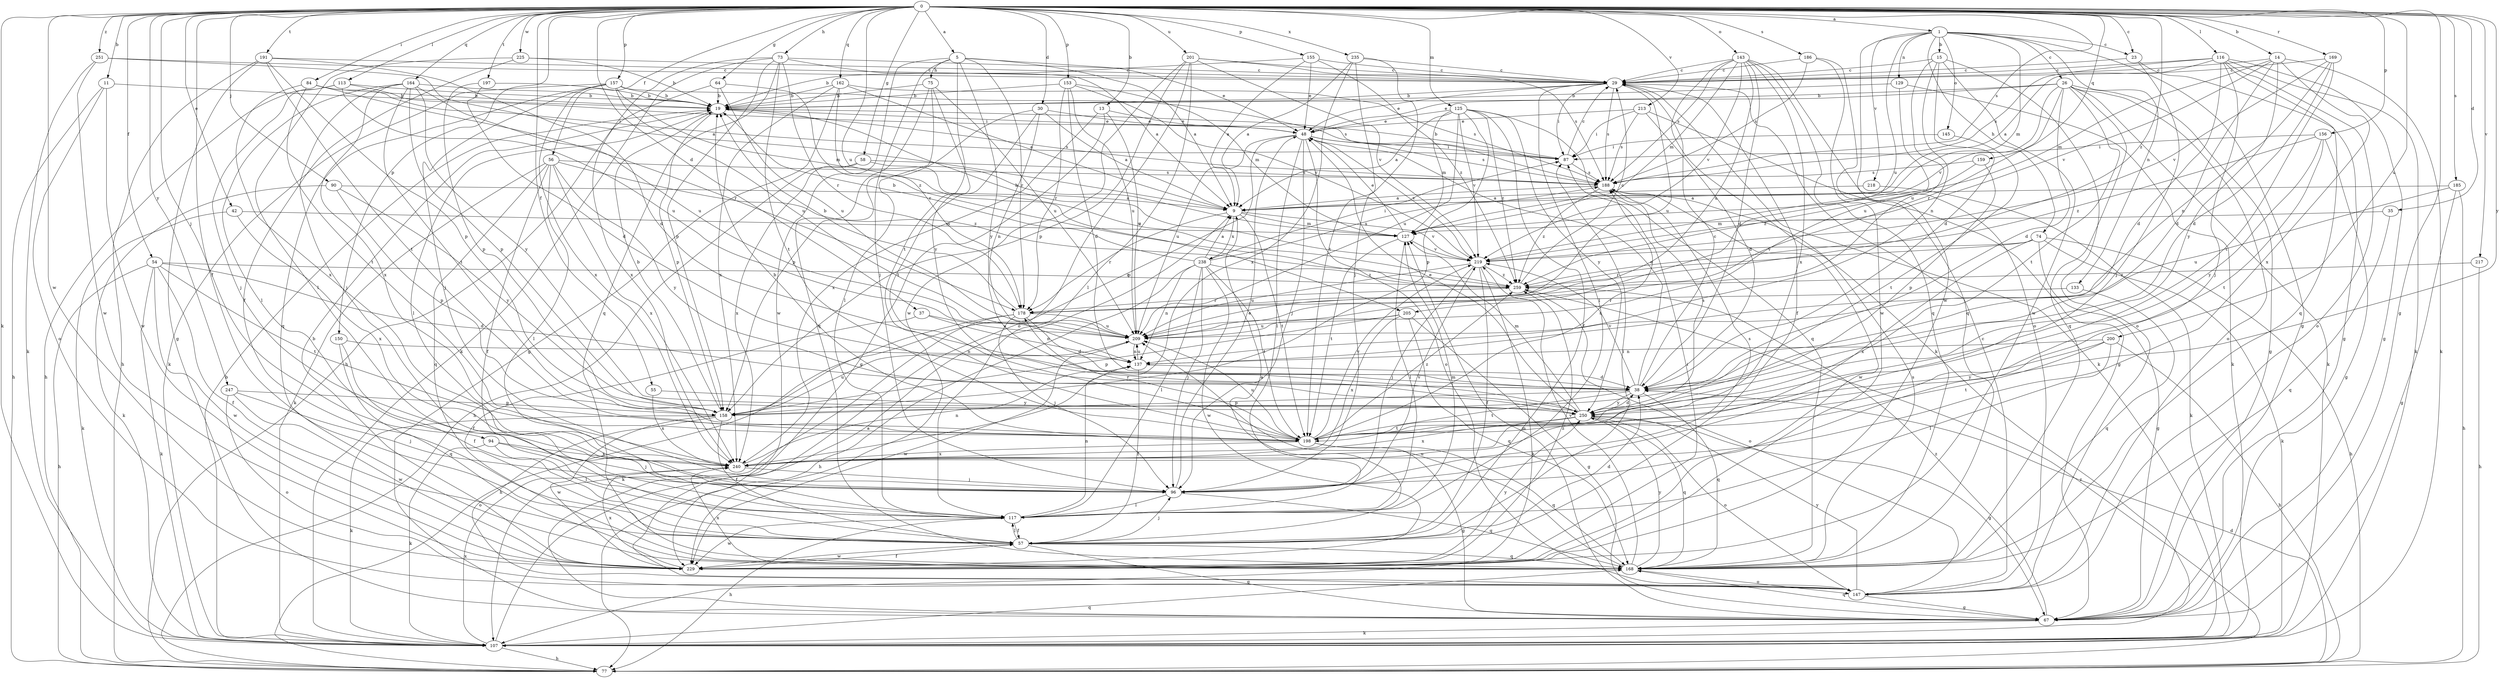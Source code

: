 strict digraph  {
0;
1;
5;
9;
11;
13;
14;
15;
19;
23;
26;
29;
30;
35;
37;
38;
42;
48;
54;
55;
56;
57;
58;
64;
67;
73;
74;
75;
77;
84;
87;
90;
94;
96;
107;
113;
116;
117;
125;
127;
129;
133;
137;
143;
145;
147;
150;
153;
155;
156;
157;
158;
159;
162;
164;
168;
169;
178;
185;
186;
188;
191;
197;
198;
200;
201;
205;
209;
213;
217;
218;
219;
225;
229;
235;
238;
240;
247;
250;
251;
259;
0 -> 1  [label=a];
0 -> 5  [label=a];
0 -> 11  [label=b];
0 -> 13  [label=b];
0 -> 14  [label=b];
0 -> 23  [label=c];
0 -> 30  [label=d];
0 -> 35  [label=d];
0 -> 37  [label=d];
0 -> 42  [label=e];
0 -> 54  [label=f];
0 -> 55  [label=f];
0 -> 56  [label=f];
0 -> 57  [label=f];
0 -> 58  [label=g];
0 -> 64  [label=g];
0 -> 67  [label=g];
0 -> 73  [label=h];
0 -> 84  [label=i];
0 -> 90  [label=j];
0 -> 94  [label=j];
0 -> 107  [label=k];
0 -> 113  [label=l];
0 -> 116  [label=l];
0 -> 125  [label=m];
0 -> 143  [label=o];
0 -> 150  [label=p];
0 -> 153  [label=p];
0 -> 155  [label=p];
0 -> 156  [label=p];
0 -> 157  [label=p];
0 -> 159  [label=q];
0 -> 162  [label=q];
0 -> 164  [label=q];
0 -> 169  [label=r];
0 -> 185  [label=s];
0 -> 186  [label=s];
0 -> 188  [label=s];
0 -> 191  [label=t];
0 -> 197  [label=t];
0 -> 200  [label=u];
0 -> 201  [label=u];
0 -> 205  [label=u];
0 -> 213  [label=v];
0 -> 217  [label=v];
0 -> 225  [label=w];
0 -> 229  [label=w];
0 -> 235  [label=x];
0 -> 247  [label=y];
0 -> 250  [label=y];
0 -> 251  [label=z];
0 -> 259  [label=z];
1 -> 15  [label=b];
1 -> 23  [label=c];
1 -> 26  [label=c];
1 -> 67  [label=g];
1 -> 74  [label=h];
1 -> 127  [label=m];
1 -> 129  [label=n];
1 -> 133  [label=n];
1 -> 145  [label=o];
1 -> 205  [label=u];
1 -> 218  [label=v];
1 -> 229  [label=w];
5 -> 9  [label=a];
5 -> 48  [label=e];
5 -> 75  [label=h];
5 -> 96  [label=j];
5 -> 178  [label=r];
5 -> 198  [label=t];
5 -> 229  [label=w];
5 -> 250  [label=y];
9 -> 127  [label=m];
9 -> 178  [label=r];
9 -> 198  [label=t];
9 -> 219  [label=v];
9 -> 238  [label=x];
11 -> 19  [label=b];
11 -> 77  [label=h];
11 -> 147  [label=o];
11 -> 229  [label=w];
13 -> 48  [label=e];
13 -> 67  [label=g];
13 -> 209  [label=u];
13 -> 240  [label=x];
14 -> 29  [label=c];
14 -> 38  [label=d];
14 -> 107  [label=k];
14 -> 127  [label=m];
14 -> 219  [label=v];
14 -> 240  [label=x];
14 -> 250  [label=y];
15 -> 29  [label=c];
15 -> 38  [label=d];
15 -> 137  [label=n];
15 -> 147  [label=o];
15 -> 209  [label=u];
15 -> 229  [label=w];
19 -> 48  [label=e];
19 -> 117  [label=l];
19 -> 158  [label=p];
19 -> 188  [label=s];
23 -> 29  [label=c];
23 -> 67  [label=g];
23 -> 96  [label=j];
26 -> 19  [label=b];
26 -> 38  [label=d];
26 -> 48  [label=e];
26 -> 67  [label=g];
26 -> 107  [label=k];
26 -> 147  [label=o];
26 -> 168  [label=q];
26 -> 178  [label=r];
26 -> 198  [label=t];
26 -> 219  [label=v];
29 -> 19  [label=b];
29 -> 48  [label=e];
29 -> 57  [label=f];
29 -> 87  [label=i];
29 -> 107  [label=k];
29 -> 117  [label=l];
29 -> 188  [label=s];
29 -> 209  [label=u];
30 -> 9  [label=a];
30 -> 48  [label=e];
30 -> 137  [label=n];
30 -> 158  [label=p];
30 -> 198  [label=t];
35 -> 127  [label=m];
35 -> 168  [label=q];
37 -> 57  [label=f];
37 -> 137  [label=n];
37 -> 209  [label=u];
38 -> 29  [label=c];
38 -> 48  [label=e];
38 -> 158  [label=p];
38 -> 168  [label=q];
38 -> 198  [label=t];
38 -> 219  [label=v];
38 -> 250  [label=y];
42 -> 107  [label=k];
42 -> 127  [label=m];
42 -> 240  [label=x];
48 -> 87  [label=i];
48 -> 96  [label=j];
48 -> 117  [label=l];
48 -> 147  [label=o];
48 -> 158  [label=p];
48 -> 188  [label=s];
48 -> 209  [label=u];
48 -> 219  [label=v];
54 -> 38  [label=d];
54 -> 57  [label=f];
54 -> 77  [label=h];
54 -> 107  [label=k];
54 -> 198  [label=t];
54 -> 229  [label=w];
54 -> 259  [label=z];
55 -> 240  [label=x];
55 -> 250  [label=y];
56 -> 57  [label=f];
56 -> 107  [label=k];
56 -> 117  [label=l];
56 -> 168  [label=q];
56 -> 188  [label=s];
56 -> 240  [label=x];
56 -> 250  [label=y];
56 -> 259  [label=z];
57 -> 9  [label=a];
57 -> 38  [label=d];
57 -> 67  [label=g];
57 -> 87  [label=i];
57 -> 96  [label=j];
57 -> 117  [label=l];
57 -> 168  [label=q];
57 -> 229  [label=w];
58 -> 77  [label=h];
58 -> 188  [label=s];
58 -> 240  [label=x];
58 -> 259  [label=z];
64 -> 19  [label=b];
64 -> 209  [label=u];
64 -> 240  [label=x];
64 -> 259  [label=z];
67 -> 107  [label=k];
67 -> 127  [label=m];
67 -> 168  [label=q];
67 -> 259  [label=z];
73 -> 9  [label=a];
73 -> 29  [label=c];
73 -> 77  [label=h];
73 -> 107  [label=k];
73 -> 158  [label=p];
73 -> 168  [label=q];
73 -> 178  [label=r];
73 -> 198  [label=t];
74 -> 67  [label=g];
74 -> 77  [label=h];
74 -> 107  [label=k];
74 -> 178  [label=r];
74 -> 219  [label=v];
74 -> 240  [label=x];
75 -> 19  [label=b];
75 -> 117  [label=l];
75 -> 168  [label=q];
75 -> 209  [label=u];
75 -> 250  [label=y];
77 -> 38  [label=d];
77 -> 259  [label=z];
84 -> 19  [label=b];
84 -> 87  [label=i];
84 -> 178  [label=r];
84 -> 198  [label=t];
84 -> 240  [label=x];
87 -> 19  [label=b];
87 -> 29  [label=c];
87 -> 188  [label=s];
90 -> 9  [label=a];
90 -> 107  [label=k];
90 -> 158  [label=p];
90 -> 250  [label=y];
94 -> 96  [label=j];
94 -> 107  [label=k];
94 -> 117  [label=l];
94 -> 240  [label=x];
96 -> 48  [label=e];
96 -> 117  [label=l];
96 -> 168  [label=q];
96 -> 188  [label=s];
96 -> 219  [label=v];
107 -> 9  [label=a];
107 -> 19  [label=b];
107 -> 77  [label=h];
107 -> 168  [label=q];
107 -> 240  [label=x];
113 -> 19  [label=b];
113 -> 77  [label=h];
113 -> 87  [label=i];
113 -> 96  [label=j];
113 -> 209  [label=u];
116 -> 9  [label=a];
116 -> 29  [label=c];
116 -> 38  [label=d];
116 -> 67  [label=g];
116 -> 96  [label=j];
116 -> 107  [label=k];
116 -> 147  [label=o];
116 -> 168  [label=q];
116 -> 188  [label=s];
117 -> 57  [label=f];
117 -> 77  [label=h];
117 -> 127  [label=m];
117 -> 137  [label=n];
117 -> 229  [label=w];
125 -> 9  [label=a];
125 -> 48  [label=e];
125 -> 57  [label=f];
125 -> 127  [label=m];
125 -> 158  [label=p];
125 -> 168  [label=q];
125 -> 209  [label=u];
125 -> 219  [label=v];
125 -> 250  [label=y];
125 -> 259  [label=z];
127 -> 48  [label=e];
127 -> 117  [label=l];
127 -> 198  [label=t];
127 -> 219  [label=v];
129 -> 19  [label=b];
129 -> 107  [label=k];
129 -> 209  [label=u];
133 -> 168  [label=q];
133 -> 178  [label=r];
137 -> 38  [label=d];
137 -> 57  [label=f];
137 -> 209  [label=u];
143 -> 29  [label=c];
143 -> 38  [label=d];
143 -> 107  [label=k];
143 -> 127  [label=m];
143 -> 147  [label=o];
143 -> 168  [label=q];
143 -> 188  [label=s];
143 -> 209  [label=u];
143 -> 219  [label=v];
143 -> 240  [label=x];
145 -> 87  [label=i];
145 -> 198  [label=t];
147 -> 29  [label=c];
147 -> 67  [label=g];
147 -> 250  [label=y];
150 -> 57  [label=f];
150 -> 137  [label=n];
150 -> 168  [label=q];
153 -> 19  [label=b];
153 -> 38  [label=d];
153 -> 127  [label=m];
153 -> 178  [label=r];
153 -> 209  [label=u];
153 -> 219  [label=v];
155 -> 9  [label=a];
155 -> 19  [label=b];
155 -> 29  [label=c];
155 -> 48  [label=e];
155 -> 259  [label=z];
156 -> 67  [label=g];
156 -> 87  [label=i];
156 -> 198  [label=t];
156 -> 250  [label=y];
156 -> 259  [label=z];
157 -> 19  [label=b];
157 -> 96  [label=j];
157 -> 107  [label=k];
157 -> 127  [label=m];
157 -> 168  [label=q];
157 -> 188  [label=s];
157 -> 209  [label=u];
157 -> 240  [label=x];
158 -> 19  [label=b];
158 -> 57  [label=f];
158 -> 107  [label=k];
158 -> 147  [label=o];
158 -> 209  [label=u];
158 -> 229  [label=w];
159 -> 158  [label=p];
159 -> 188  [label=s];
159 -> 259  [label=z];
162 -> 9  [label=a];
162 -> 19  [label=b];
162 -> 67  [label=g];
162 -> 178  [label=r];
162 -> 188  [label=s];
162 -> 240  [label=x];
164 -> 19  [label=b];
164 -> 96  [label=j];
164 -> 117  [label=l];
164 -> 158  [label=p];
164 -> 198  [label=t];
164 -> 209  [label=u];
164 -> 240  [label=x];
164 -> 250  [label=y];
168 -> 147  [label=o];
168 -> 188  [label=s];
168 -> 209  [label=u];
168 -> 219  [label=v];
168 -> 240  [label=x];
168 -> 250  [label=y];
169 -> 29  [label=c];
169 -> 38  [label=d];
169 -> 137  [label=n];
169 -> 198  [label=t];
169 -> 219  [label=v];
178 -> 19  [label=b];
178 -> 38  [label=d];
178 -> 77  [label=h];
178 -> 96  [label=j];
178 -> 107  [label=k];
178 -> 209  [label=u];
185 -> 9  [label=a];
185 -> 67  [label=g];
185 -> 77  [label=h];
185 -> 209  [label=u];
186 -> 29  [label=c];
186 -> 168  [label=q];
186 -> 188  [label=s];
186 -> 229  [label=w];
188 -> 9  [label=a];
188 -> 229  [label=w];
188 -> 259  [label=z];
191 -> 29  [label=c];
191 -> 38  [label=d];
191 -> 67  [label=g];
191 -> 77  [label=h];
191 -> 158  [label=p];
191 -> 198  [label=t];
197 -> 19  [label=b];
197 -> 38  [label=d];
197 -> 158  [label=p];
198 -> 19  [label=b];
198 -> 67  [label=g];
198 -> 168  [label=q];
198 -> 178  [label=r];
198 -> 188  [label=s];
198 -> 209  [label=u];
198 -> 219  [label=v];
198 -> 240  [label=x];
198 -> 259  [label=z];
200 -> 77  [label=h];
200 -> 117  [label=l];
200 -> 137  [label=n];
200 -> 198  [label=t];
200 -> 250  [label=y];
201 -> 29  [label=c];
201 -> 117  [label=l];
201 -> 147  [label=o];
201 -> 158  [label=p];
201 -> 188  [label=s];
201 -> 219  [label=v];
201 -> 229  [label=w];
205 -> 67  [label=g];
205 -> 158  [label=p];
205 -> 168  [label=q];
205 -> 209  [label=u];
205 -> 240  [label=x];
209 -> 137  [label=n];
209 -> 229  [label=w];
213 -> 38  [label=d];
213 -> 48  [label=e];
213 -> 67  [label=g];
213 -> 87  [label=i];
213 -> 188  [label=s];
217 -> 77  [label=h];
217 -> 259  [label=z];
218 -> 9  [label=a];
218 -> 107  [label=k];
219 -> 19  [label=b];
219 -> 57  [label=f];
219 -> 96  [label=j];
219 -> 107  [label=k];
219 -> 209  [label=u];
219 -> 259  [label=z];
225 -> 19  [label=b];
225 -> 29  [label=c];
225 -> 57  [label=f];
225 -> 117  [label=l];
229 -> 19  [label=b];
229 -> 57  [label=f];
229 -> 87  [label=i];
229 -> 240  [label=x];
229 -> 250  [label=y];
229 -> 259  [label=z];
235 -> 9  [label=a];
235 -> 29  [label=c];
235 -> 96  [label=j];
235 -> 198  [label=t];
235 -> 240  [label=x];
238 -> 9  [label=a];
238 -> 19  [label=b];
238 -> 77  [label=h];
238 -> 87  [label=i];
238 -> 96  [label=j];
238 -> 117  [label=l];
238 -> 137  [label=n];
238 -> 188  [label=s];
238 -> 198  [label=t];
238 -> 229  [label=w];
238 -> 259  [label=z];
240 -> 96  [label=j];
240 -> 137  [label=n];
247 -> 96  [label=j];
247 -> 147  [label=o];
247 -> 158  [label=p];
247 -> 229  [label=w];
250 -> 38  [label=d];
250 -> 48  [label=e];
250 -> 67  [label=g];
250 -> 127  [label=m];
250 -> 147  [label=o];
250 -> 168  [label=q];
250 -> 188  [label=s];
250 -> 198  [label=t];
250 -> 240  [label=x];
251 -> 9  [label=a];
251 -> 29  [label=c];
251 -> 107  [label=k];
251 -> 229  [label=w];
259 -> 29  [label=c];
259 -> 147  [label=o];
259 -> 178  [label=r];
}
